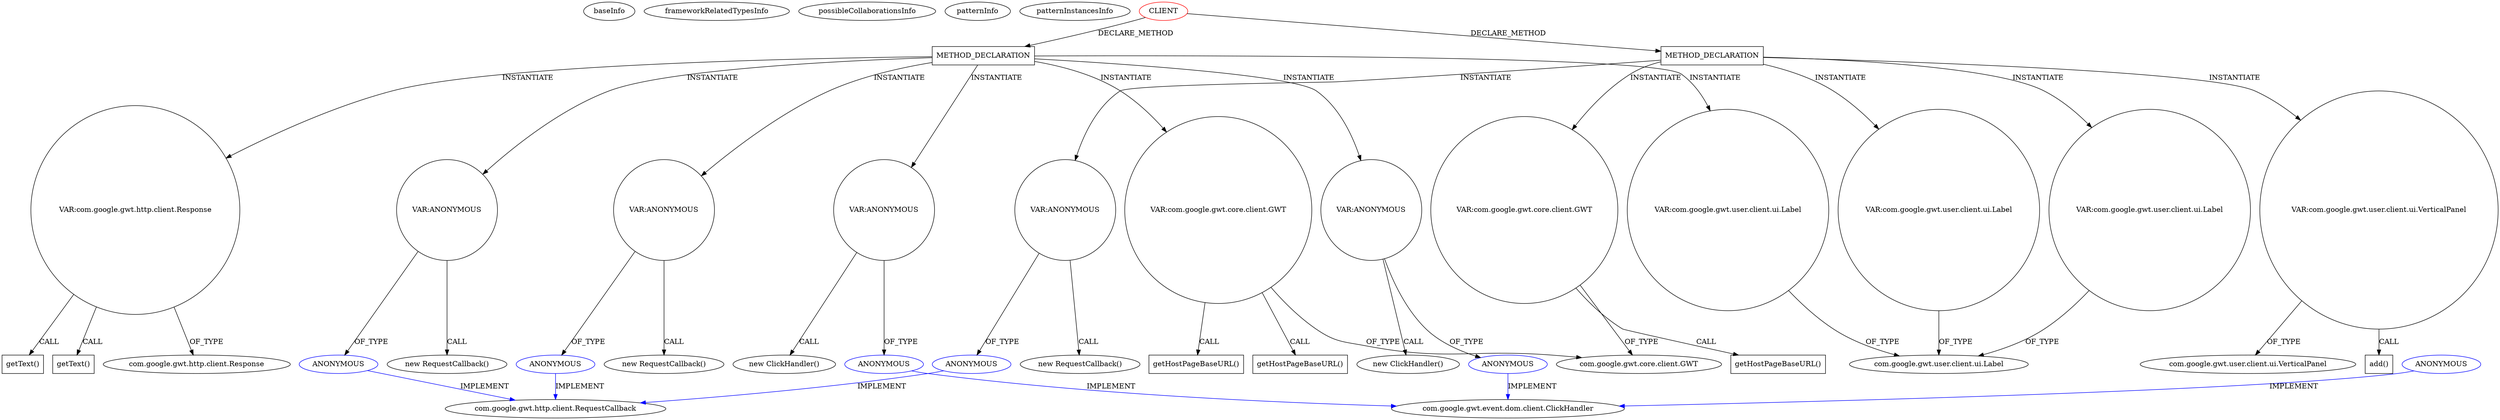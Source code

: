 digraph {
baseInfo[graphId=332,category="pattern",isAnonymous=false,possibleRelation=false]
frameworkRelatedTypesInfo[]
possibleCollaborationsInfo[]
patternInfo[frequency=2.0,patternRootClient=0]
patternInstancesInfo[0="12010994-GLI-TP1~/12010994-GLI-TP1/GLI-TP1-master/src/main/java/fr/istic/m2gl/gli/client/gli.java~gli~1",1="12010994-GLI-TP1~/12010994-GLI-TP1/GLI-TP1-master/src/main/java/fr/istic/m2gl/gli/client/TableWidget.java~TableWidget~8"]
76[label="com.google.gwt.http.client.Response",vertexType="FRAMEWORK_CLASS_TYPE",isFrameworkType=false]
74[label="VAR:com.google.gwt.http.client.Response",vertexType="VARIABLE_EXPRESION",isFrameworkType=false,shape=circle]
75[label="getText()",vertexType="INSIDE_CALL",isFrameworkType=false,shape=box]
100[label="getText()",vertexType="INSIDE_CALL",isFrameworkType=false,shape=box]
35[label="METHOD_DECLARATION",vertexType="CLIENT_METHOD_DECLARATION",isFrameworkType=false,shape=box]
0[label="CLIENT",vertexType="ROOT_CLIENT_CLASS_DECLARATION",isFrameworkType=false,color=red]
71[label="VAR:ANONYMOUS",vertexType="VARIABLE_EXPRESION",isFrameworkType=false,shape=circle]
70[label="new RequestCallback()",vertexType="CONSTRUCTOR_CALL",isFrameworkType=false]
72[label="ANONYMOUS",vertexType="REFERENCE_ANONYMOUS_DECLARATION",isFrameworkType=false,color=blue]
96[label="VAR:ANONYMOUS",vertexType="VARIABLE_EXPRESION",isFrameworkType=false,shape=circle]
95[label="new RequestCallback()",vertexType="CONSTRUCTOR_CALL",isFrameworkType=false]
97[label="ANONYMOUS",vertexType="REFERENCE_ANONYMOUS_DECLARATION",isFrameworkType=false,color=blue]
63[label="VAR:com.google.gwt.core.client.GWT",vertexType="VARIABLE_EXPRESION",isFrameworkType=false,shape=circle]
64[label="getHostPageBaseURL()",vertexType="INSIDE_CALL",isFrameworkType=false,shape=box]
92[label="getHostPageBaseURL()",vertexType="INSIDE_CALL",isFrameworkType=false,shape=box]
65[label="com.google.gwt.core.client.GWT",vertexType="FRAMEWORK_CLASS_TYPE",isFrameworkType=false]
163[label="VAR:com.google.gwt.core.client.GWT",vertexType="VARIABLE_EXPRESION",isFrameworkType=false,shape=circle]
164[label="getHostPageBaseURL()",vertexType="INSIDE_CALL",isFrameworkType=false,shape=box]
113[label="METHOD_DECLARATION",vertexType="CLIENT_METHOD_DECLARATION",isFrameworkType=false,shape=box]
173[label="VAR:ANONYMOUS",vertexType="VARIABLE_EXPRESION",isFrameworkType=false,shape=circle]
172[label="new RequestCallback()",vertexType="CONSTRUCTOR_CALL",isFrameworkType=false]
174[label="ANONYMOUS",vertexType="REFERENCE_ANONYMOUS_DECLARATION",isFrameworkType=false,color=blue]
85[label="VAR:ANONYMOUS",vertexType="VARIABLE_EXPRESION",isFrameworkType=false,shape=circle]
86[label="ANONYMOUS",vertexType="REFERENCE_ANONYMOUS_DECLARATION",isFrameworkType=false,color=blue]
57[label="VAR:ANONYMOUS",vertexType="VARIABLE_EXPRESION",isFrameworkType=false,shape=circle]
58[label="ANONYMOUS",vertexType="REFERENCE_ANONYMOUS_DECLARATION",isFrameworkType=false,color=blue]
59[label="com.google.gwt.event.dom.client.ClickHandler",vertexType="FRAMEWORK_INTERFACE_TYPE",isFrameworkType=false]
154[label="ANONYMOUS",vertexType="REFERENCE_ANONYMOUS_DECLARATION",isFrameworkType=false,color=blue]
116[label="VAR:com.google.gwt.user.client.ui.VerticalPanel",vertexType="VARIABLE_EXPRESION",isFrameworkType=false,shape=circle]
56[label="new ClickHandler()",vertexType="CONSTRUCTOR_CALL",isFrameworkType=false]
84[label="new ClickHandler()",vertexType="CONSTRUCTOR_CALL",isFrameworkType=false]
138[label="VAR:com.google.gwt.user.client.ui.Label",vertexType="VARIABLE_EXPRESION",isFrameworkType=false,shape=circle]
51[label="com.google.gwt.user.client.ui.Label",vertexType="FRAMEWORK_CLASS_TYPE",isFrameworkType=false]
125[label="VAR:com.google.gwt.user.client.ui.Label",vertexType="VARIABLE_EXPRESION",isFrameworkType=false,shape=circle]
50[label="VAR:com.google.gwt.user.client.ui.Label",vertexType="VARIABLE_EXPRESION",isFrameworkType=false,shape=circle]
13[label="com.google.gwt.user.client.ui.VerticalPanel",vertexType="FRAMEWORK_CLASS_TYPE",isFrameworkType=false]
73[label="com.google.gwt.http.client.RequestCallback",vertexType="FRAMEWORK_INTERFACE_TYPE",isFrameworkType=false]
184[label="add()",vertexType="INSIDE_CALL",isFrameworkType=false,shape=box]
0->113[label="DECLARE_METHOD"]
74->76[label="OF_TYPE"]
173->172[label="CALL"]
173->174[label="OF_TYPE"]
174->73[label="IMPLEMENT",color=blue]
72->73[label="IMPLEMENT",color=blue]
154->59[label="IMPLEMENT",color=blue]
63->92[label="CALL"]
116->184[label="CALL"]
35->74[label="INSTANTIATE"]
138->51[label="OF_TYPE"]
97->73[label="IMPLEMENT",color=blue]
113->163[label="INSTANTIATE"]
57->58[label="OF_TYPE"]
35->96[label="INSTANTIATE"]
125->51[label="OF_TYPE"]
113->125[label="INSTANTIATE"]
113->138[label="INSTANTIATE"]
86->59[label="IMPLEMENT",color=blue]
57->56[label="CALL"]
50->51[label="OF_TYPE"]
63->64[label="CALL"]
113->173[label="INSTANTIATE"]
35->57[label="INSTANTIATE"]
58->59[label="IMPLEMENT",color=blue]
71->72[label="OF_TYPE"]
163->164[label="CALL"]
85->86[label="OF_TYPE"]
74->100[label="CALL"]
35->63[label="INSTANTIATE"]
35->85[label="INSTANTIATE"]
85->84[label="CALL"]
116->13[label="OF_TYPE"]
96->97[label="OF_TYPE"]
35->50[label="INSTANTIATE"]
35->71[label="INSTANTIATE"]
96->95[label="CALL"]
0->35[label="DECLARE_METHOD"]
71->70[label="CALL"]
63->65[label="OF_TYPE"]
113->116[label="INSTANTIATE"]
74->75[label="CALL"]
163->65[label="OF_TYPE"]
}

